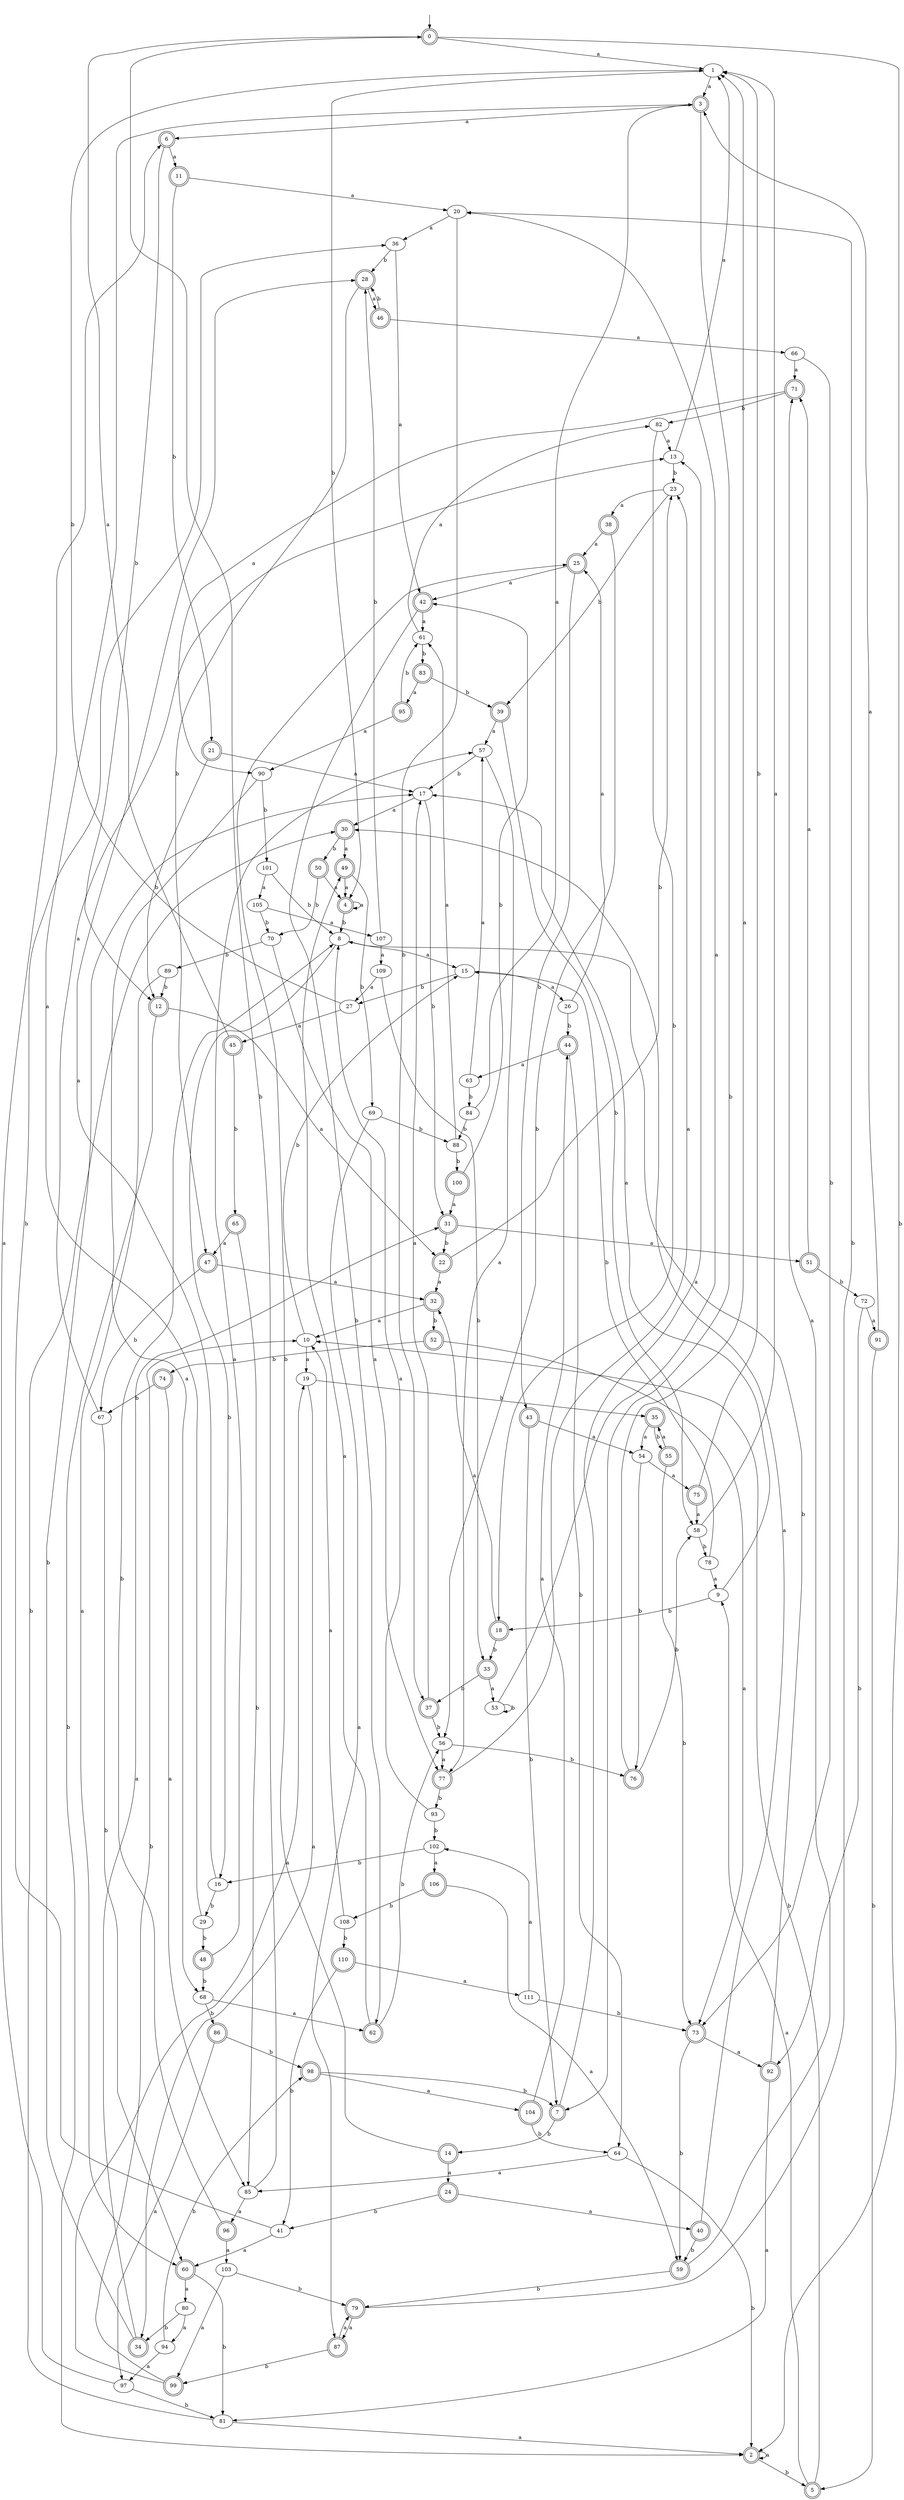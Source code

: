 digraph RandomDFA {
  __start0 [label="", shape=none];
  __start0 -> 0 [label=""];
  0 [shape=circle] [shape=doublecircle]
  0 -> 1 [label="a"]
  0 -> 2 [label="b"]
  1
  1 -> 3 [label="a"]
  1 -> 4 [label="b"]
  2 [shape=doublecircle]
  2 -> 2 [label="a"]
  2 -> 5 [label="b"]
  3 [shape=doublecircle]
  3 -> 6 [label="a"]
  3 -> 7 [label="b"]
  4 [shape=doublecircle]
  4 -> 4 [label="a"]
  4 -> 8 [label="b"]
  5 [shape=doublecircle]
  5 -> 9 [label="a"]
  5 -> 10 [label="b"]
  6 [shape=doublecircle]
  6 -> 11 [label="a"]
  6 -> 12 [label="b"]
  7 [shape=doublecircle]
  7 -> 13 [label="a"]
  7 -> 14 [label="b"]
  8
  8 -> 15 [label="a"]
  8 -> 16 [label="b"]
  9
  9 -> 17 [label="a"]
  9 -> 18 [label="b"]
  10
  10 -> 19 [label="a"]
  10 -> 15 [label="b"]
  11 [shape=doublecircle]
  11 -> 20 [label="a"]
  11 -> 21 [label="b"]
  12 [shape=doublecircle]
  12 -> 22 [label="a"]
  12 -> 2 [label="b"]
  13
  13 -> 1 [label="a"]
  13 -> 23 [label="b"]
  14 [shape=doublecircle]
  14 -> 24 [label="a"]
  14 -> 25 [label="b"]
  15
  15 -> 26 [label="a"]
  15 -> 27 [label="b"]
  16
  16 -> 28 [label="a"]
  16 -> 29 [label="b"]
  17
  17 -> 30 [label="a"]
  17 -> 31 [label="b"]
  18 [shape=doublecircle]
  18 -> 32 [label="a"]
  18 -> 33 [label="b"]
  19
  19 -> 34 [label="a"]
  19 -> 35 [label="b"]
  20
  20 -> 36 [label="a"]
  20 -> 37 [label="b"]
  21 [shape=doublecircle]
  21 -> 17 [label="a"]
  21 -> 12 [label="b"]
  22 [shape=doublecircle]
  22 -> 32 [label="a"]
  22 -> 23 [label="b"]
  23
  23 -> 38 [label="a"]
  23 -> 39 [label="b"]
  24 [shape=doublecircle]
  24 -> 40 [label="a"]
  24 -> 41 [label="b"]
  25 [shape=doublecircle]
  25 -> 42 [label="a"]
  25 -> 43 [label="b"]
  26
  26 -> 25 [label="a"]
  26 -> 44 [label="b"]
  27
  27 -> 45 [label="a"]
  27 -> 1 [label="b"]
  28 [shape=doublecircle]
  28 -> 46 [label="a"]
  28 -> 47 [label="b"]
  29
  29 -> 3 [label="a"]
  29 -> 48 [label="b"]
  30 [shape=doublecircle]
  30 -> 49 [label="a"]
  30 -> 50 [label="b"]
  31 [shape=doublecircle]
  31 -> 51 [label="a"]
  31 -> 22 [label="b"]
  32 [shape=doublecircle]
  32 -> 10 [label="a"]
  32 -> 52 [label="b"]
  33 [shape=doublecircle]
  33 -> 53 [label="a"]
  33 -> 37 [label="b"]
  34 [shape=doublecircle]
  34 -> 31 [label="a"]
  34 -> 17 [label="b"]
  35 [shape=doublecircle]
  35 -> 54 [label="a"]
  35 -> 55 [label="b"]
  36
  36 -> 42 [label="a"]
  36 -> 28 [label="b"]
  37 [shape=doublecircle]
  37 -> 17 [label="a"]
  37 -> 56 [label="b"]
  38 [shape=doublecircle]
  38 -> 25 [label="a"]
  38 -> 56 [label="b"]
  39 [shape=doublecircle]
  39 -> 57 [label="a"]
  39 -> 58 [label="b"]
  40 [shape=doublecircle]
  40 -> 30 [label="a"]
  40 -> 59 [label="b"]
  41
  41 -> 60 [label="a"]
  41 -> 36 [label="b"]
  42 [shape=doublecircle]
  42 -> 61 [label="a"]
  42 -> 62 [label="b"]
  43 [shape=doublecircle]
  43 -> 54 [label="a"]
  43 -> 7 [label="b"]
  44 [shape=doublecircle]
  44 -> 63 [label="a"]
  44 -> 64 [label="b"]
  45 [shape=doublecircle]
  45 -> 0 [label="a"]
  45 -> 65 [label="b"]
  46 [shape=doublecircle]
  46 -> 66 [label="a"]
  46 -> 28 [label="b"]
  47 [shape=doublecircle]
  47 -> 32 [label="a"]
  47 -> 67 [label="b"]
  48 [shape=doublecircle]
  48 -> 57 [label="a"]
  48 -> 68 [label="b"]
  49 [shape=doublecircle]
  49 -> 4 [label="a"]
  49 -> 69 [label="b"]
  50 [shape=doublecircle]
  50 -> 4 [label="a"]
  50 -> 70 [label="b"]
  51 [shape=doublecircle]
  51 -> 71 [label="a"]
  51 -> 72 [label="b"]
  52 [shape=doublecircle]
  52 -> 73 [label="a"]
  52 -> 74 [label="b"]
  53
  53 -> 20 [label="a"]
  53 -> 53 [label="b"]
  54
  54 -> 75 [label="a"]
  54 -> 76 [label="b"]
  55 [shape=doublecircle]
  55 -> 35 [label="a"]
  55 -> 73 [label="b"]
  56
  56 -> 77 [label="a"]
  56 -> 76 [label="b"]
  57
  57 -> 77 [label="a"]
  57 -> 17 [label="b"]
  58
  58 -> 1 [label="a"]
  58 -> 78 [label="b"]
  59 [shape=doublecircle]
  59 -> 71 [label="a"]
  59 -> 79 [label="b"]
  60 [shape=doublecircle]
  60 -> 80 [label="a"]
  60 -> 81 [label="b"]
  61
  61 -> 82 [label="a"]
  61 -> 83 [label="b"]
  62 [shape=doublecircle]
  62 -> 49 [label="a"]
  62 -> 56 [label="b"]
  63
  63 -> 57 [label="a"]
  63 -> 84 [label="b"]
  64
  64 -> 85 [label="a"]
  64 -> 2 [label="b"]
  65 [shape=doublecircle]
  65 -> 47 [label="a"]
  65 -> 85 [label="b"]
  66
  66 -> 71 [label="a"]
  66 -> 73 [label="b"]
  67
  67 -> 13 [label="a"]
  67 -> 60 [label="b"]
  68
  68 -> 62 [label="a"]
  68 -> 86 [label="b"]
  69
  69 -> 87 [label="a"]
  69 -> 88 [label="b"]
  70
  70 -> 77 [label="a"]
  70 -> 89 [label="b"]
  71 [shape=doublecircle]
  71 -> 90 [label="a"]
  71 -> 82 [label="b"]
  72
  72 -> 91 [label="a"]
  72 -> 92 [label="b"]
  73 [shape=doublecircle]
  73 -> 92 [label="a"]
  73 -> 59 [label="b"]
  74 [shape=doublecircle]
  74 -> 85 [label="a"]
  74 -> 67 [label="b"]
  75 [shape=doublecircle]
  75 -> 58 [label="a"]
  75 -> 1 [label="b"]
  76 [shape=doublecircle]
  76 -> 1 [label="a"]
  76 -> 58 [label="b"]
  77 [shape=doublecircle]
  77 -> 23 [label="a"]
  77 -> 93 [label="b"]
  78
  78 -> 9 [label="a"]
  78 -> 15 [label="b"]
  79 [shape=doublecircle]
  79 -> 87 [label="a"]
  79 -> 20 [label="b"]
  80
  80 -> 94 [label="a"]
  80 -> 34 [label="b"]
  81
  81 -> 2 [label="a"]
  81 -> 30 [label="b"]
  82
  82 -> 13 [label="a"]
  82 -> 18 [label="b"]
  83 [shape=doublecircle]
  83 -> 95 [label="a"]
  83 -> 39 [label="b"]
  84
  84 -> 3 [label="a"]
  84 -> 88 [label="b"]
  85
  85 -> 96 [label="a"]
  85 -> 0 [label="b"]
  86 [shape=doublecircle]
  86 -> 97 [label="a"]
  86 -> 98 [label="b"]
  87 [shape=doublecircle]
  87 -> 79 [label="a"]
  87 -> 99 [label="b"]
  88
  88 -> 61 [label="a"]
  88 -> 100 [label="b"]
  89
  89 -> 60 [label="a"]
  89 -> 12 [label="b"]
  90
  90 -> 68 [label="a"]
  90 -> 101 [label="b"]
  91 [shape=doublecircle]
  91 -> 3 [label="a"]
  91 -> 5 [label="b"]
  92 [shape=doublecircle]
  92 -> 81 [label="a"]
  92 -> 8 [label="b"]
  93
  93 -> 8 [label="a"]
  93 -> 102 [label="b"]
  94
  94 -> 97 [label="a"]
  94 -> 98 [label="b"]
  95 [shape=doublecircle]
  95 -> 90 [label="a"]
  95 -> 61 [label="b"]
  96 [shape=doublecircle]
  96 -> 103 [label="a"]
  96 -> 8 [label="b"]
  97
  97 -> 6 [label="a"]
  97 -> 81 [label="b"]
  98 [shape=doublecircle]
  98 -> 104 [label="a"]
  98 -> 7 [label="b"]
  99 [shape=doublecircle]
  99 -> 19 [label="a"]
  99 -> 10 [label="b"]
  100 [shape=doublecircle]
  100 -> 31 [label="a"]
  100 -> 42 [label="b"]
  101
  101 -> 105 [label="a"]
  101 -> 8 [label="b"]
  102
  102 -> 106 [label="a"]
  102 -> 16 [label="b"]
  103
  103 -> 99 [label="a"]
  103 -> 79 [label="b"]
  104 [shape=doublecircle]
  104 -> 44 [label="a"]
  104 -> 64 [label="b"]
  105
  105 -> 107 [label="a"]
  105 -> 70 [label="b"]
  106 [shape=doublecircle]
  106 -> 59 [label="a"]
  106 -> 108 [label="b"]
  107
  107 -> 109 [label="a"]
  107 -> 28 [label="b"]
  108
  108 -> 10 [label="a"]
  108 -> 110 [label="b"]
  109
  109 -> 27 [label="a"]
  109 -> 33 [label="b"]
  110 [shape=doublecircle]
  110 -> 111 [label="a"]
  110 -> 41 [label="b"]
  111
  111 -> 102 [label="a"]
  111 -> 73 [label="b"]
}
